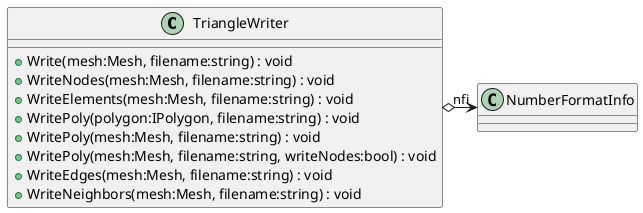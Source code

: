 @startuml
class TriangleWriter {
    + Write(mesh:Mesh, filename:string) : void
    + WriteNodes(mesh:Mesh, filename:string) : void
    + WriteElements(mesh:Mesh, filename:string) : void
    + WritePoly(polygon:IPolygon, filename:string) : void
    + WritePoly(mesh:Mesh, filename:string) : void
    + WritePoly(mesh:Mesh, filename:string, writeNodes:bool) : void
    + WriteEdges(mesh:Mesh, filename:string) : void
    + WriteNeighbors(mesh:Mesh, filename:string) : void
}
TriangleWriter o-> "nfi" NumberFormatInfo
@enduml
